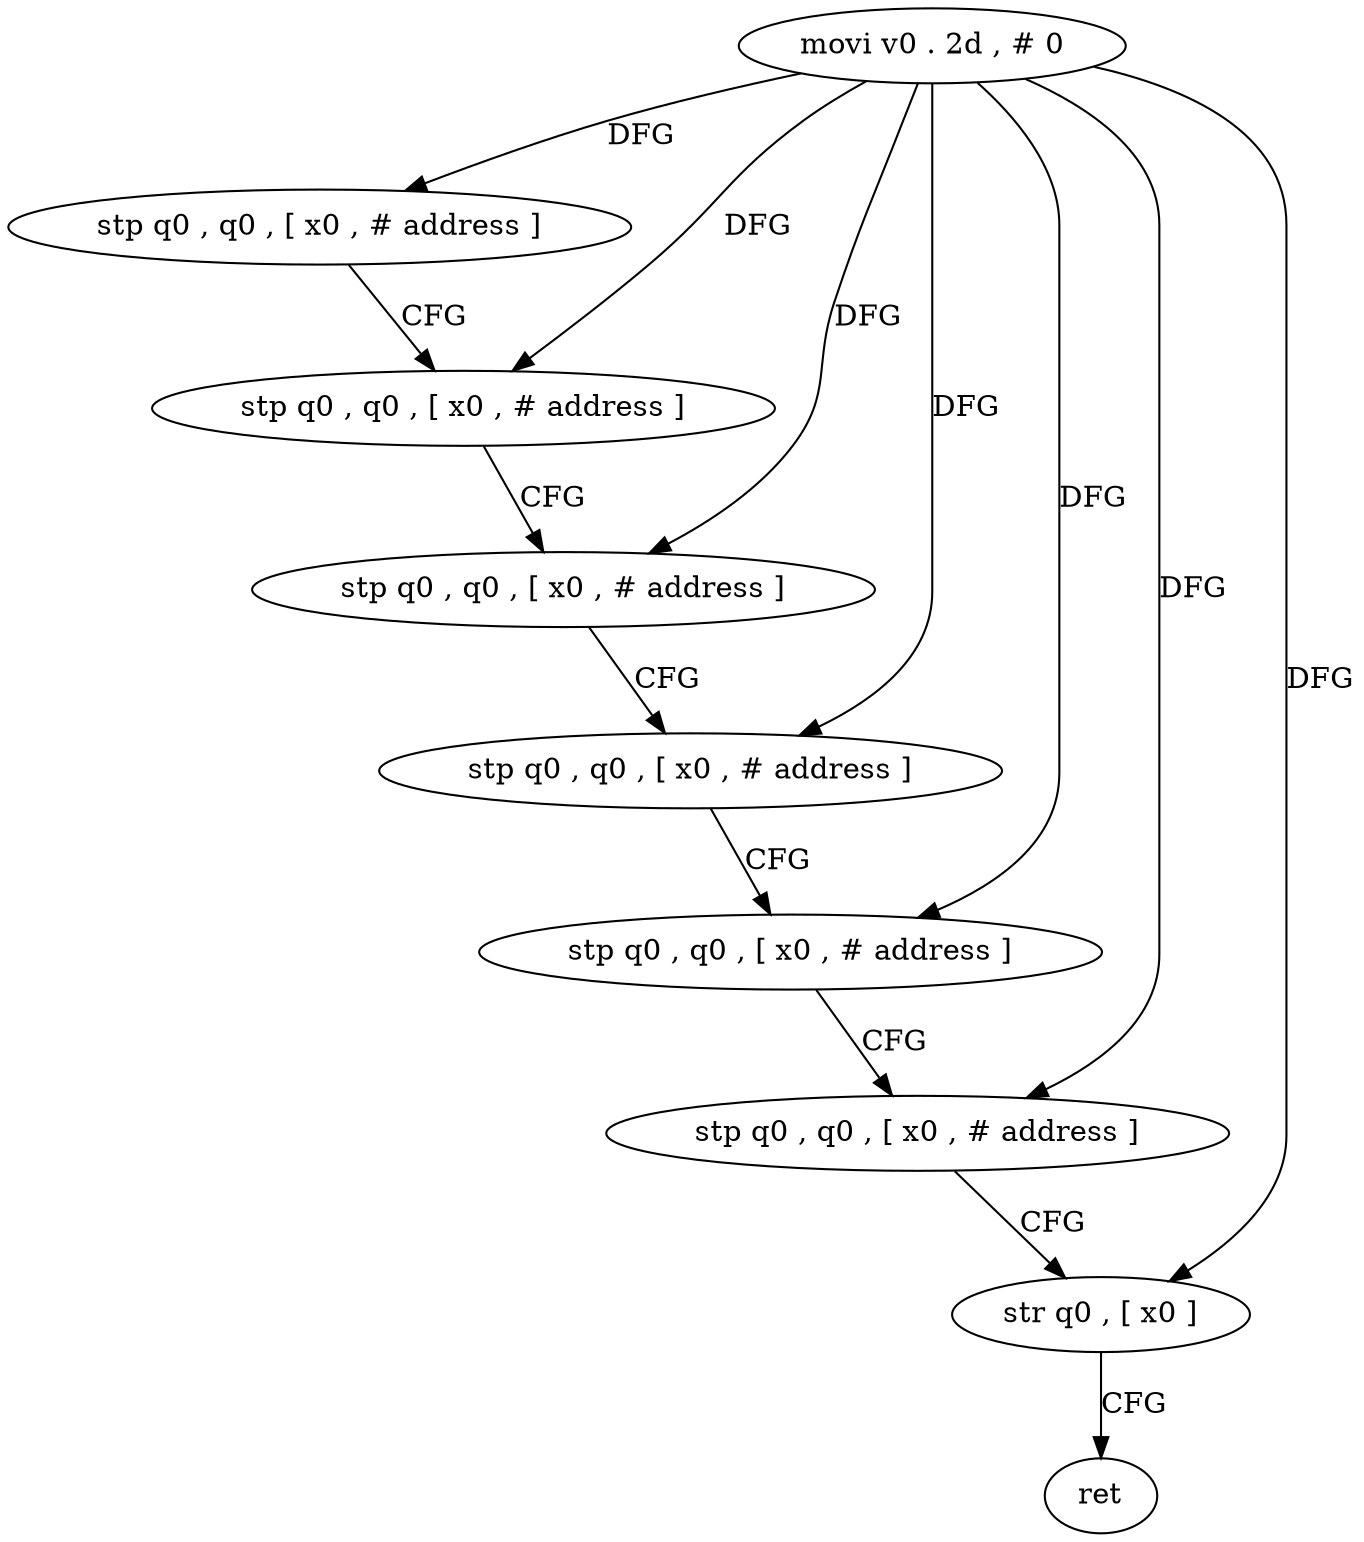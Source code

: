 digraph "func" {
"69760" [label = "movi v0 . 2d , # 0" ]
"69764" [label = "stp q0 , q0 , [ x0 , # address ]" ]
"69768" [label = "stp q0 , q0 , [ x0 , # address ]" ]
"69772" [label = "stp q0 , q0 , [ x0 , # address ]" ]
"69776" [label = "stp q0 , q0 , [ x0 , # address ]" ]
"69780" [label = "stp q0 , q0 , [ x0 , # address ]" ]
"69784" [label = "stp q0 , q0 , [ x0 , # address ]" ]
"69788" [label = "str q0 , [ x0 ]" ]
"69792" [label = "ret" ]
"69760" -> "69764" [ label = "DFG" ]
"69760" -> "69768" [ label = "DFG" ]
"69760" -> "69772" [ label = "DFG" ]
"69760" -> "69776" [ label = "DFG" ]
"69760" -> "69780" [ label = "DFG" ]
"69760" -> "69784" [ label = "DFG" ]
"69760" -> "69788" [ label = "DFG" ]
"69764" -> "69768" [ label = "CFG" ]
"69768" -> "69772" [ label = "CFG" ]
"69772" -> "69776" [ label = "CFG" ]
"69776" -> "69780" [ label = "CFG" ]
"69780" -> "69784" [ label = "CFG" ]
"69784" -> "69788" [ label = "CFG" ]
"69788" -> "69792" [ label = "CFG" ]
}
